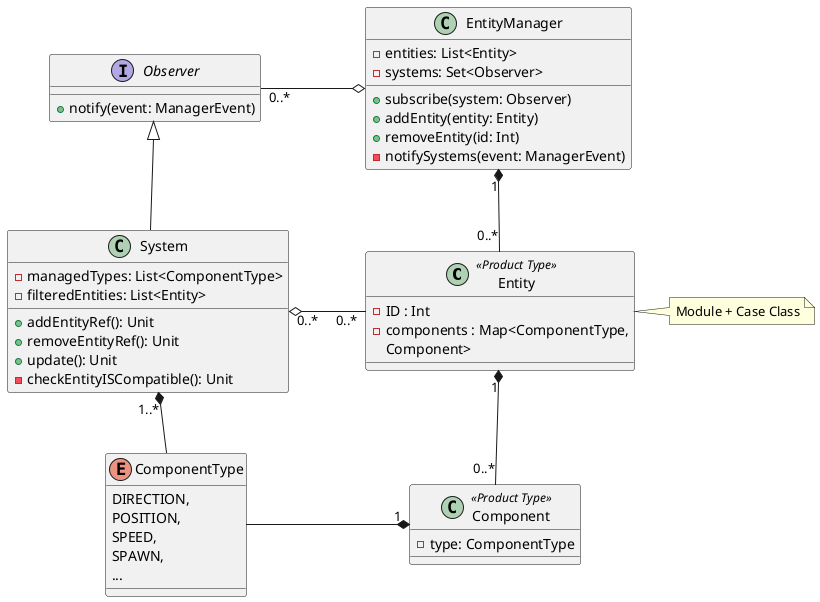 @startuml ECSClassDiagram

scale 1

class "Entity"  as EntityClass <<Product Type>> {
    - ID : Int
    - components : Map<ComponentType, 
    Component>
}

enum ComponentType {
    DIRECTION,
    POSITION,
    SPEED,
    SPAWN,
    ...
}

class "Component" as ComponentClass <<Product Type>> {
    - type: ComponentType
}

interface Observer {
    + notify(event: ManagerEvent)
}

class System {
    - managedTypes: List<ComponentType>
    - filteredEntities: List<Entity>

    + addEntityRef(): Unit
    + removeEntityRef(): Unit
    + update(): Unit
    - checkEntityISCompatible(): Unit
}


class EntityManager{
    - entities: List<Entity>
    - systems: Set<Observer>
    
    + subscribe(system: Observer)
    + addEntity(entity: Entity)
    + removeEntity(id: Int)
    - notifySystems(event: ManagerEvent)
}

note right of EntityClass: Module + Case Class

System -up-|> Observer
EntityManager o-left- "0..*" Observer : "                   "
EntityManager "1" *-down- "0..*" EntityClass
System "0..*" o-right- "0..*" EntityClass: "            "
EntityClass"1" *-down- "0..*" ComponentClass
System "1..*" *-down- ComponentType
ComponentClass "1" *-left- ComponentType: "                                    "
@enduml